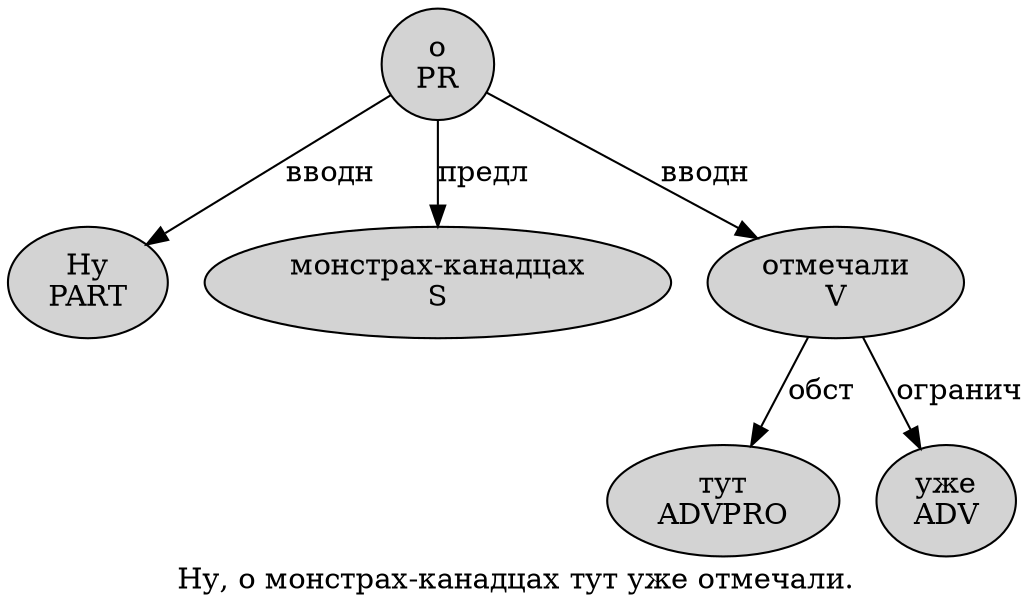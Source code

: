 digraph SENTENCE_3338 {
	graph [label="Ну, о монстрах-канадцах тут уже отмечали."]
	node [style=filled]
		0 [label="Ну
PART" color="" fillcolor=lightgray penwidth=1 shape=ellipse]
		2 [label="о
PR" color="" fillcolor=lightgray penwidth=1 shape=ellipse]
		3 [label="монстрах-канадцах
S" color="" fillcolor=lightgray penwidth=1 shape=ellipse]
		4 [label="тут
ADVPRO" color="" fillcolor=lightgray penwidth=1 shape=ellipse]
		5 [label="уже
ADV" color="" fillcolor=lightgray penwidth=1 shape=ellipse]
		6 [label="отмечали
V" color="" fillcolor=lightgray penwidth=1 shape=ellipse]
			2 -> 0 [label="вводн"]
			2 -> 3 [label="предл"]
			2 -> 6 [label="вводн"]
			6 -> 4 [label="обст"]
			6 -> 5 [label="огранич"]
}